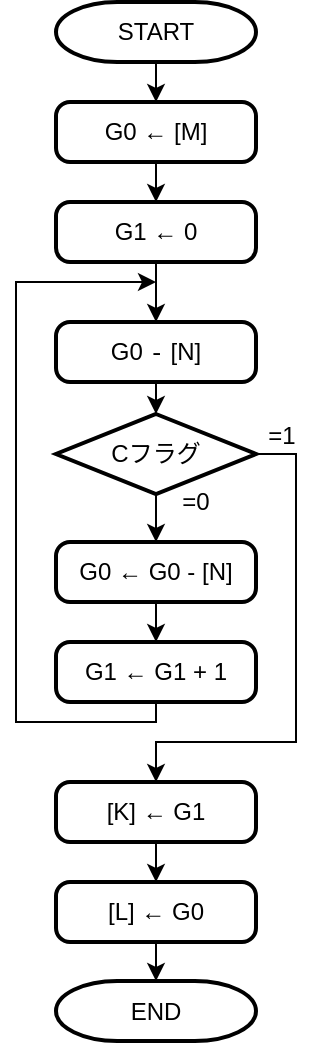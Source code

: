 <mxfile version="13.7.9" type="device"><diagram id="C5RBs43oDa-KdzZeNtuy" name="Page-1"><mxGraphModel dx="1106" dy="804" grid="1" gridSize="10" guides="1" tooltips="1" connect="1" arrows="1" fold="1" page="1" pageScale="1" pageWidth="827" pageHeight="1169" math="0" shadow="0"><root><mxCell id="WIyWlLk6GJQsqaUBKTNV-0"/><mxCell id="WIyWlLk6GJQsqaUBKTNV-1" parent="WIyWlLk6GJQsqaUBKTNV-0"/><mxCell id="6gle8ZuRaA0maxHPwBTV-3" style="edgeStyle=orthogonalEdgeStyle;rounded=0;orthogonalLoop=1;jettySize=auto;html=1;exitX=0.5;exitY=1;exitDx=0;exitDy=0;exitPerimeter=0;entryX=0.5;entryY=0;entryDx=0;entryDy=0;" parent="WIyWlLk6GJQsqaUBKTNV-1" source="6gle8ZuRaA0maxHPwBTV-1" target="6gle8ZuRaA0maxHPwBTV-2" edge="1"><mxGeometry relative="1" as="geometry"/></mxCell><mxCell id="6gle8ZuRaA0maxHPwBTV-1" value="START" style="strokeWidth=2;html=1;shape=mxgraph.flowchart.terminator;whiteSpace=wrap;" parent="WIyWlLk6GJQsqaUBKTNV-1" vertex="1"><mxGeometry x="230" y="80" width="100" height="30" as="geometry"/></mxCell><mxCell id="6gle8ZuRaA0maxHPwBTV-5" style="edgeStyle=orthogonalEdgeStyle;rounded=0;orthogonalLoop=1;jettySize=auto;html=1;exitX=0.5;exitY=1;exitDx=0;exitDy=0;entryX=0.5;entryY=0;entryDx=0;entryDy=0;" parent="WIyWlLk6GJQsqaUBKTNV-1" source="6gle8ZuRaA0maxHPwBTV-2" target="6gle8ZuRaA0maxHPwBTV-4" edge="1"><mxGeometry relative="1" as="geometry"/></mxCell><mxCell id="6gle8ZuRaA0maxHPwBTV-2" value="G0 ← [M]" style="rounded=1;whiteSpace=wrap;html=1;absoluteArcSize=1;arcSize=14;strokeWidth=2;" parent="WIyWlLk6GJQsqaUBKTNV-1" vertex="1"><mxGeometry x="230" y="130" width="100" height="30" as="geometry"/></mxCell><mxCell id="uRDoHxcUnUOTtLw8_hlC-1" style="edgeStyle=orthogonalEdgeStyle;rounded=0;orthogonalLoop=1;jettySize=auto;html=1;exitX=0.5;exitY=1;exitDx=0;exitDy=0;entryX=0.5;entryY=0;entryDx=0;entryDy=0;" parent="WIyWlLk6GJQsqaUBKTNV-1" source="6gle8ZuRaA0maxHPwBTV-4" target="uRDoHxcUnUOTtLw8_hlC-0" edge="1"><mxGeometry relative="1" as="geometry"/></mxCell><mxCell id="6gle8ZuRaA0maxHPwBTV-4" value="G1 ← 0" style="rounded=1;whiteSpace=wrap;html=1;absoluteArcSize=1;arcSize=14;strokeWidth=2;" parent="WIyWlLk6GJQsqaUBKTNV-1" vertex="1"><mxGeometry x="230" y="180" width="100" height="30" as="geometry"/></mxCell><mxCell id="uRDoHxcUnUOTtLw8_hlC-3" style="edgeStyle=orthogonalEdgeStyle;rounded=0;orthogonalLoop=1;jettySize=auto;html=1;exitX=0.5;exitY=1;exitDx=0;exitDy=0;exitPerimeter=0;entryX=0.5;entryY=0;entryDx=0;entryDy=0;" parent="WIyWlLk6GJQsqaUBKTNV-1" source="6gle8ZuRaA0maxHPwBTV-6" target="MO0p9JjTxH3Wjh8VY_W5-0" edge="1"><mxGeometry relative="1" as="geometry"/></mxCell><mxCell id="uRDoHxcUnUOTtLw8_hlC-5" style="edgeStyle=orthogonalEdgeStyle;rounded=0;orthogonalLoop=1;jettySize=auto;html=1;exitX=1;exitY=0.5;exitDx=0;exitDy=0;exitPerimeter=0;entryX=0.5;entryY=0;entryDx=0;entryDy=0;" parent="WIyWlLk6GJQsqaUBKTNV-1" source="6gle8ZuRaA0maxHPwBTV-6" target="6gle8ZuRaA0maxHPwBTV-11" edge="1"><mxGeometry relative="1" as="geometry"><Array as="points"><mxPoint x="350" y="306"/><mxPoint x="350" y="450"/><mxPoint x="280" y="450"/></Array></mxGeometry></mxCell><mxCell id="6gle8ZuRaA0maxHPwBTV-6" value="Cフラグ" style="strokeWidth=2;html=1;shape=mxgraph.flowchart.decision;whiteSpace=wrap;" parent="WIyWlLk6GJQsqaUBKTNV-1" vertex="1"><mxGeometry x="230" y="286" width="100" height="40" as="geometry"/></mxCell><mxCell id="6gle8ZuRaA0maxHPwBTV-7" value="=1" style="text;html=1;strokeColor=none;fillColor=none;align=center;verticalAlign=middle;whiteSpace=wrap;rounded=0;" parent="WIyWlLk6GJQsqaUBKTNV-1" vertex="1"><mxGeometry x="330" y="286" width="26" height="21" as="geometry"/></mxCell><mxCell id="6gle8ZuRaA0maxHPwBTV-8" value="=0" style="text;html=1;strokeColor=none;fillColor=none;align=center;verticalAlign=middle;whiteSpace=wrap;rounded=0;" parent="WIyWlLk6GJQsqaUBKTNV-1" vertex="1"><mxGeometry x="280" y="320" width="40" height="20" as="geometry"/></mxCell><mxCell id="uRDoHxcUnUOTtLw8_hlC-4" style="edgeStyle=orthogonalEdgeStyle;rounded=0;orthogonalLoop=1;jettySize=auto;html=1;exitX=0.5;exitY=1;exitDx=0;exitDy=0;" parent="WIyWlLk6GJQsqaUBKTNV-1" source="6gle8ZuRaA0maxHPwBTV-10" edge="1"><mxGeometry relative="1" as="geometry"><mxPoint x="280" y="220" as="targetPoint"/><Array as="points"><mxPoint x="280" y="440"/><mxPoint x="210" y="440"/><mxPoint x="210" y="220"/></Array></mxGeometry></mxCell><mxCell id="6gle8ZuRaA0maxHPwBTV-10" value="G1 ← G1 + 1" style="rounded=1;whiteSpace=wrap;html=1;absoluteArcSize=1;arcSize=14;strokeWidth=2;" parent="WIyWlLk6GJQsqaUBKTNV-1" vertex="1"><mxGeometry x="230" y="400" width="100" height="30" as="geometry"/></mxCell><mxCell id="IOeHNAJOR2FIjPhGsUeI-1" style="edgeStyle=orthogonalEdgeStyle;rounded=0;orthogonalLoop=1;jettySize=auto;html=1;exitX=0.5;exitY=1;exitDx=0;exitDy=0;entryX=0.5;entryY=0;entryDx=0;entryDy=0;" edge="1" parent="WIyWlLk6GJQsqaUBKTNV-1" source="6gle8ZuRaA0maxHPwBTV-11" target="IOeHNAJOR2FIjPhGsUeI-0"><mxGeometry relative="1" as="geometry"/></mxCell><mxCell id="6gle8ZuRaA0maxHPwBTV-11" value="[K] ← G1" style="rounded=1;whiteSpace=wrap;html=1;absoluteArcSize=1;arcSize=14;strokeWidth=2;" parent="WIyWlLk6GJQsqaUBKTNV-1" vertex="1"><mxGeometry x="230" y="470" width="100" height="30" as="geometry"/></mxCell><mxCell id="6gle8ZuRaA0maxHPwBTV-16" value="END" style="strokeWidth=2;html=1;shape=mxgraph.flowchart.terminator;whiteSpace=wrap;" parent="WIyWlLk6GJQsqaUBKTNV-1" vertex="1"><mxGeometry x="230" y="569.5" width="100" height="30" as="geometry"/></mxCell><mxCell id="6gle8ZuRaA0maxHPwBTV-17" style="edgeStyle=orthogonalEdgeStyle;rounded=0;orthogonalLoop=1;jettySize=auto;html=1;exitX=0.5;exitY=1;exitDx=0;exitDy=0;exitPerimeter=0;" parent="WIyWlLk6GJQsqaUBKTNV-1" source="6gle8ZuRaA0maxHPwBTV-16" target="6gle8ZuRaA0maxHPwBTV-16" edge="1"><mxGeometry relative="1" as="geometry"/></mxCell><mxCell id="qG6nD1Wzd7ZHYYJSqg39-1" style="edgeStyle=orthogonalEdgeStyle;rounded=0;orthogonalLoop=1;jettySize=auto;html=1;exitX=0.5;exitY=1;exitDx=0;exitDy=0;entryX=0.5;entryY=0;entryDx=0;entryDy=0;" parent="WIyWlLk6GJQsqaUBKTNV-1" source="MO0p9JjTxH3Wjh8VY_W5-0" target="6gle8ZuRaA0maxHPwBTV-10" edge="1"><mxGeometry relative="1" as="geometry"/></mxCell><mxCell id="MO0p9JjTxH3Wjh8VY_W5-0" value="G0 ← G0 - [N]" style="rounded=1;whiteSpace=wrap;html=1;absoluteArcSize=1;arcSize=14;strokeWidth=2;" parent="WIyWlLk6GJQsqaUBKTNV-1" vertex="1"><mxGeometry x="230" y="350" width="100" height="30" as="geometry"/></mxCell><mxCell id="uRDoHxcUnUOTtLw8_hlC-2" style="edgeStyle=orthogonalEdgeStyle;rounded=0;orthogonalLoop=1;jettySize=auto;html=1;exitX=0.5;exitY=1;exitDx=0;exitDy=0;entryX=0.5;entryY=0;entryDx=0;entryDy=0;entryPerimeter=0;" parent="WIyWlLk6GJQsqaUBKTNV-1" source="uRDoHxcUnUOTtLw8_hlC-0" target="6gle8ZuRaA0maxHPwBTV-6" edge="1"><mxGeometry relative="1" as="geometry"/></mxCell><mxCell id="uRDoHxcUnUOTtLw8_hlC-0" value="G0&amp;nbsp;&lt;font face=&quot;Courier New&quot;&gt;-&lt;/font&gt;&amp;nbsp;[N]" style="rounded=1;whiteSpace=wrap;html=1;absoluteArcSize=1;arcSize=14;strokeWidth=2;" parent="WIyWlLk6GJQsqaUBKTNV-1" vertex="1"><mxGeometry x="230" y="240" width="100" height="30" as="geometry"/></mxCell><mxCell id="IOeHNAJOR2FIjPhGsUeI-2" style="edgeStyle=orthogonalEdgeStyle;rounded=0;orthogonalLoop=1;jettySize=auto;html=1;exitX=0.5;exitY=1;exitDx=0;exitDy=0;entryX=0.5;entryY=0;entryDx=0;entryDy=0;entryPerimeter=0;" edge="1" parent="WIyWlLk6GJQsqaUBKTNV-1" source="IOeHNAJOR2FIjPhGsUeI-0" target="6gle8ZuRaA0maxHPwBTV-16"><mxGeometry relative="1" as="geometry"/></mxCell><mxCell id="IOeHNAJOR2FIjPhGsUeI-0" value="[L] ← G0" style="rounded=1;whiteSpace=wrap;html=1;absoluteArcSize=1;arcSize=14;strokeWidth=2;" vertex="1" parent="WIyWlLk6GJQsqaUBKTNV-1"><mxGeometry x="230" y="520" width="100" height="30" as="geometry"/></mxCell></root></mxGraphModel></diagram></mxfile>